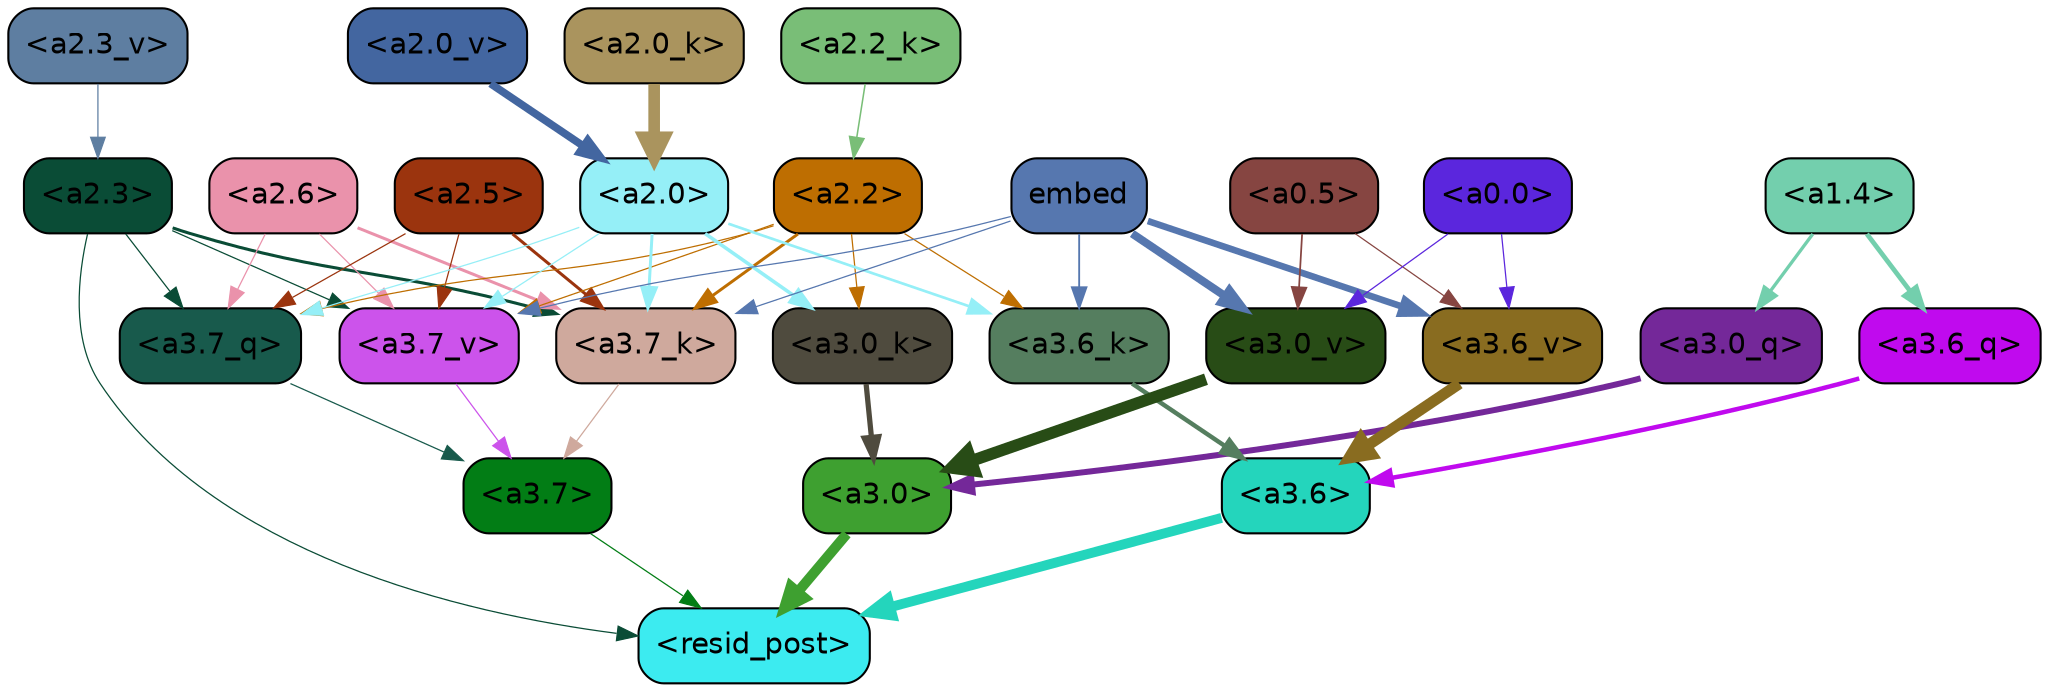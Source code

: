 strict digraph "" {
	graph [bgcolor=transparent,
		layout=dot,
		overlap=false,
		splines=true
	];
	"<a3.7>"	[color=black,
		fillcolor="#027d15",
		fontname=Helvetica,
		shape=box,
		style="filled, rounded"];
	"<resid_post>"	[color=black,
		fillcolor="#3cebf0",
		fontname=Helvetica,
		shape=box,
		style="filled, rounded"];
	"<a3.7>" -> "<resid_post>"	[color="#027d15",
		penwidth=0.6];
	"<a3.6>"	[color=black,
		fillcolor="#24d5bc",
		fontname=Helvetica,
		shape=box,
		style="filled, rounded"];
	"<a3.6>" -> "<resid_post>"	[color="#24d5bc",
		penwidth=4.746312499046326];
	"<a3.0>"	[color=black,
		fillcolor="#3ea030",
		fontname=Helvetica,
		shape=box,
		style="filled, rounded"];
	"<a3.0>" -> "<resid_post>"	[color="#3ea030",
		penwidth=4.896343111991882];
	"<a2.3>"	[color=black,
		fillcolor="#0a4c36",
		fontname=Helvetica,
		shape=box,
		style="filled, rounded"];
	"<a2.3>" -> "<resid_post>"	[color="#0a4c36",
		penwidth=0.6];
	"<a3.7_q>"	[color=black,
		fillcolor="#185a4c",
		fontname=Helvetica,
		shape=box,
		style="filled, rounded"];
	"<a2.3>" -> "<a3.7_q>"	[color="#0a4c36",
		penwidth=0.6];
	"<a3.7_k>"	[color=black,
		fillcolor="#cfa99d",
		fontname=Helvetica,
		shape=box,
		style="filled, rounded"];
	"<a2.3>" -> "<a3.7_k>"	[color="#0a4c36",
		penwidth=1.467104621231556];
	"<a3.7_v>"	[color=black,
		fillcolor="#cc53eb",
		fontname=Helvetica,
		shape=box,
		style="filled, rounded"];
	"<a2.3>" -> "<a3.7_v>"	[color="#0a4c36",
		penwidth=0.6];
	"<a3.7_q>" -> "<a3.7>"	[color="#185a4c",
		penwidth=0.6];
	"<a3.6_q>"	[color=black,
		fillcolor="#c00aee",
		fontname=Helvetica,
		shape=box,
		style="filled, rounded"];
	"<a3.6_q>" -> "<a3.6>"	[color="#c00aee",
		penwidth=2.160832464694977];
	"<a3.0_q>"	[color=black,
		fillcolor="#742899",
		fontname=Helvetica,
		shape=box,
		style="filled, rounded"];
	"<a3.0_q>" -> "<a3.0>"	[color="#742899",
		penwidth=2.870753765106201];
	"<a3.7_k>" -> "<a3.7>"	[color="#cfa99d",
		penwidth=0.6];
	"<a3.6_k>"	[color=black,
		fillcolor="#557e5f",
		fontname=Helvetica,
		shape=box,
		style="filled, rounded"];
	"<a3.6_k>" -> "<a3.6>"	[color="#557e5f",
		penwidth=2.13908451795578];
	"<a3.0_k>"	[color=black,
		fillcolor="#4f4b3e",
		fontname=Helvetica,
		shape=box,
		style="filled, rounded"];
	"<a3.0_k>" -> "<a3.0>"	[color="#4f4b3e",
		penwidth=2.520303964614868];
	"<a3.7_v>" -> "<a3.7>"	[color="#cc53eb",
		penwidth=0.6];
	"<a3.6_v>"	[color=black,
		fillcolor="#896c20",
		fontname=Helvetica,
		shape=box,
		style="filled, rounded"];
	"<a3.6_v>" -> "<a3.6>"	[color="#896c20",
		penwidth=5.297133803367615];
	"<a3.0_v>"	[color=black,
		fillcolor="#284c16",
		fontname=Helvetica,
		shape=box,
		style="filled, rounded"];
	"<a3.0_v>" -> "<a3.0>"	[color="#284c16",
		penwidth=5.680712580680847];
	"<a2.6>"	[color=black,
		fillcolor="#ea92ab",
		fontname=Helvetica,
		shape=box,
		style="filled, rounded"];
	"<a2.6>" -> "<a3.7_q>"	[color="#ea92ab",
		penwidth=0.6];
	"<a2.6>" -> "<a3.7_k>"	[color="#ea92ab",
		penwidth=1.4453159049153328];
	"<a2.6>" -> "<a3.7_v>"	[color="#ea92ab",
		penwidth=0.6];
	"<a2.5>"	[color=black,
		fillcolor="#9b340e",
		fontname=Helvetica,
		shape=box,
		style="filled, rounded"];
	"<a2.5>" -> "<a3.7_q>"	[color="#9b340e",
		penwidth=0.6];
	"<a2.5>" -> "<a3.7_k>"	[color="#9b340e",
		penwidth=1.4526091292500496];
	"<a2.5>" -> "<a3.7_v>"	[color="#9b340e",
		penwidth=0.6];
	"<a2.2>"	[color=black,
		fillcolor="#be6e01",
		fontname=Helvetica,
		shape=box,
		style="filled, rounded"];
	"<a2.2>" -> "<a3.7_q>"	[color="#be6e01",
		penwidth=0.6];
	"<a2.2>" -> "<a3.7_k>"	[color="#be6e01",
		penwidth=1.4310357049107552];
	"<a2.2>" -> "<a3.6_k>"	[color="#be6e01",
		penwidth=0.6];
	"<a2.2>" -> "<a3.0_k>"	[color="#be6e01",
		penwidth=0.6];
	"<a2.2>" -> "<a3.7_v>"	[color="#be6e01",
		penwidth=0.6];
	"<a2.0>"	[color=black,
		fillcolor="#95eff7",
		fontname=Helvetica,
		shape=box,
		style="filled, rounded"];
	"<a2.0>" -> "<a3.7_q>"	[color="#95eff7",
		penwidth=0.6];
	"<a2.0>" -> "<a3.7_k>"	[color="#95eff7",
		penwidth=1.4314699843525887];
	"<a2.0>" -> "<a3.6_k>"	[color="#95eff7",
		penwidth=1.2950235605239868];
	"<a2.0>" -> "<a3.0_k>"	[color="#95eff7",
		penwidth=1.712992787361145];
	"<a2.0>" -> "<a3.7_v>"	[color="#95eff7",
		penwidth=0.6];
	"<a1.4>"	[color=black,
		fillcolor="#73cfad",
		fontname=Helvetica,
		shape=box,
		style="filled, rounded"];
	"<a1.4>" -> "<a3.6_q>"	[color="#73cfad",
		penwidth=2.2719132900238037];
	"<a1.4>" -> "<a3.0_q>"	[color="#73cfad",
		penwidth=1.5932877659797668];
	embed	[color=black,
		fillcolor="#5677af",
		fontname=Helvetica,
		shape=box,
		style="filled, rounded"];
	embed -> "<a3.7_k>"	[color="#5677af",
		penwidth=0.6];
	embed -> "<a3.6_k>"	[color="#5677af",
		penwidth=0.891706109046936];
	embed -> "<a3.7_v>"	[color="#5677af",
		penwidth=0.6];
	embed -> "<a3.6_v>"	[color="#5677af",
		penwidth=3.1766927242279053];
	embed -> "<a3.0_v>"	[color="#5677af",
		penwidth=3.9005755856633186];
	"<a0.5>"	[color=black,
		fillcolor="#864541",
		fontname=Helvetica,
		shape=box,
		style="filled, rounded"];
	"<a0.5>" -> "<a3.6_v>"	[color="#864541",
		penwidth=0.6];
	"<a0.5>" -> "<a3.0_v>"	[color="#864541",
		penwidth=0.8493617177009583];
	"<a0.0>"	[color=black,
		fillcolor="#5b26dd",
		fontname=Helvetica,
		shape=box,
		style="filled, rounded"];
	"<a0.0>" -> "<a3.6_v>"	[color="#5b26dd",
		penwidth=0.6];
	"<a0.0>" -> "<a3.0_v>"	[color="#5b26dd",
		penwidth=0.6];
	"<a2.2_k>"	[color=black,
		fillcolor="#79be77",
		fontname=Helvetica,
		shape=box,
		style="filled, rounded"];
	"<a2.2_k>" -> "<a2.2>"	[color="#79be77",
		penwidth=0.7399393804371357];
	"<a2.0_k>"	[color=black,
		fillcolor="#aa945e",
		fontname=Helvetica,
		shape=box,
		style="filled, rounded"];
	"<a2.0_k>" -> "<a2.0>"	[color="#aa945e",
		penwidth=5.5817058570683];
	"<a2.3_v>"	[color=black,
		fillcolor="#5e7ea1",
		fontname=Helvetica,
		shape=box,
		style="filled, rounded"];
	"<a2.3_v>" -> "<a2.3>"	[color="#5e7ea1",
		penwidth=0.6];
	"<a2.0_v>"	[color=black,
		fillcolor="#4366a0",
		fontname=Helvetica,
		shape=box,
		style="filled, rounded"];
	"<a2.0_v>" -> "<a2.0>"	[color="#4366a0",
		penwidth=3.7102378383278847];
}
